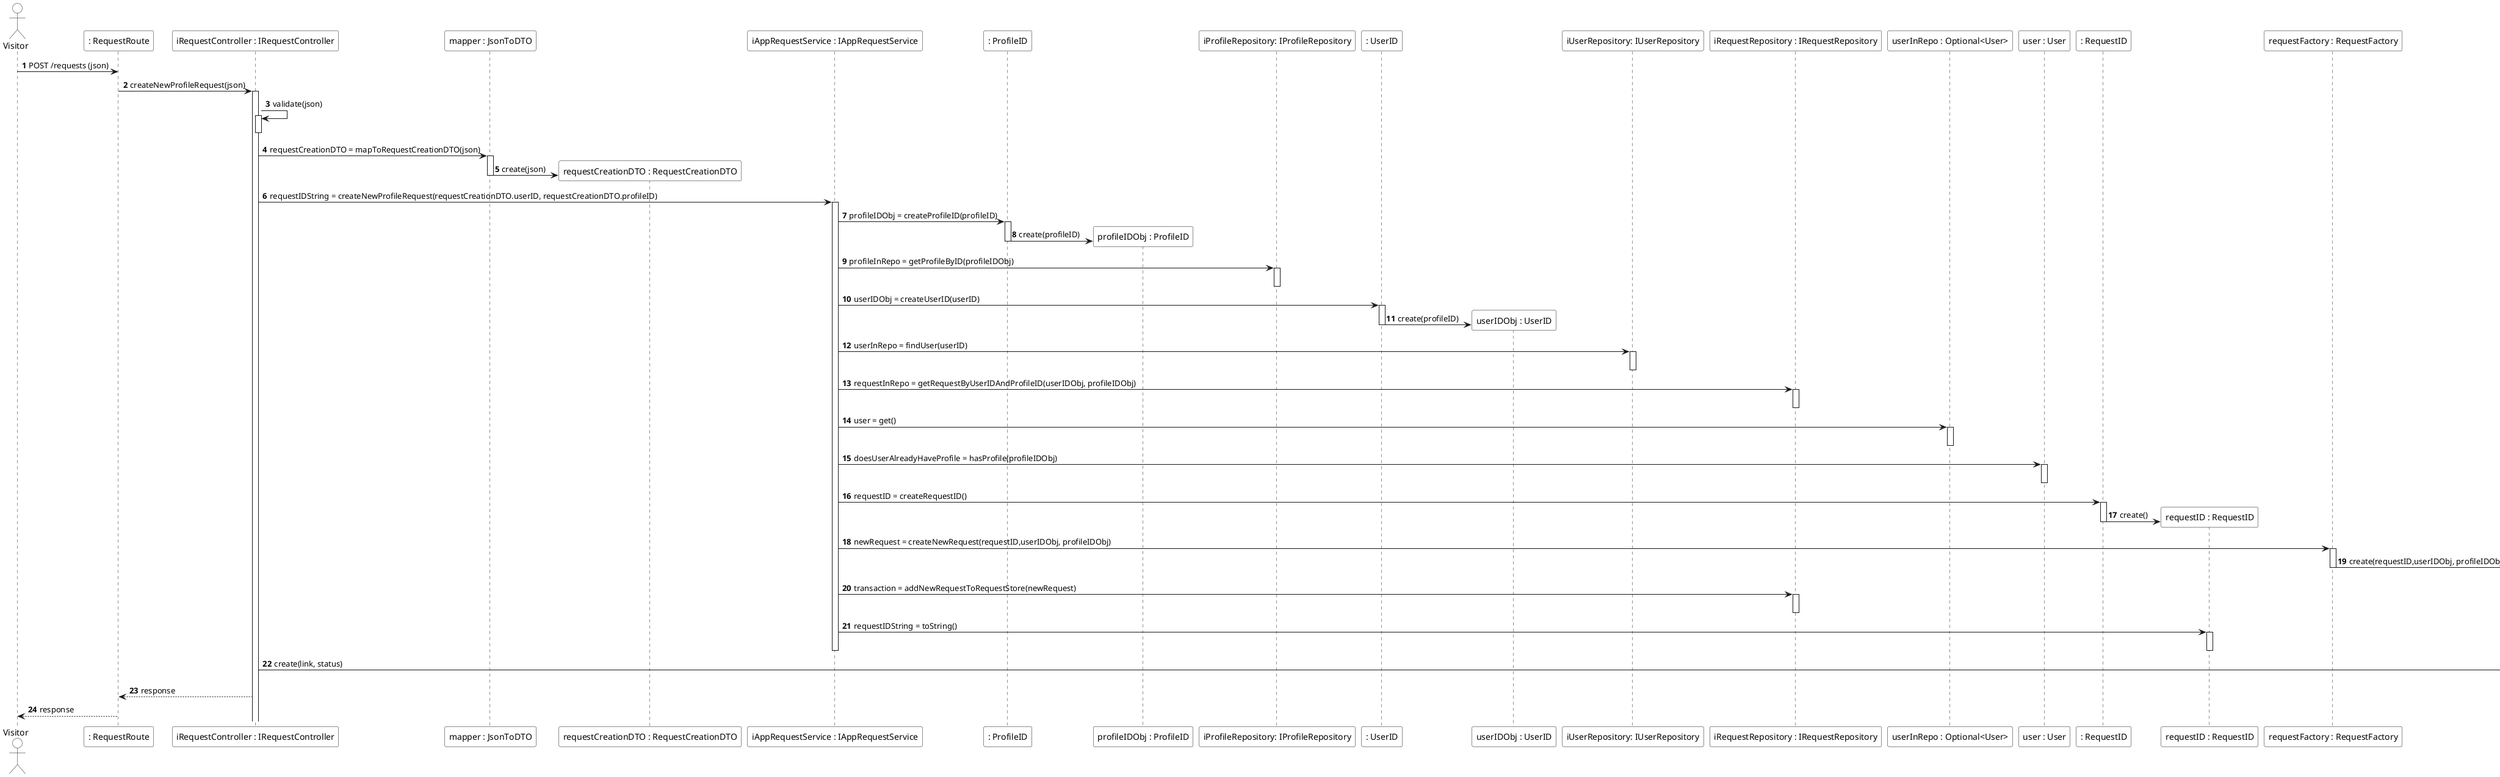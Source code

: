 @startuml
autonumber
actor Visitor #FFFFFF
participant ": RequestRoute" #FFFFFF
participant "iRequestController : IRequestController" #FFFFFF
participant "mapper : JsonToDTO" #FFFFFF



Visitor -> ": RequestRoute" : POST /requests (json)
": RequestRoute" -> "iRequestController : IRequestController" ++ : createNewProfileRequest(json)

"iRequestController : IRequestController" -> "iRequestController : IRequestController" ++-- : validate(json)

"iRequestController : IRequestController" -> "mapper : JsonToDTO" ++ : requestCreationDTO = mapToRequestCreationDTO(json)

create participant "requestCreationDTO : RequestCreationDTO" #FFFFFF
"mapper : JsonToDTO" -> "requestCreationDTO : RequestCreationDTO" -- : create(json)

participant "iAppRequestService : IAppRequestService" #FFFFFF

"iRequestController : IRequestController" -> "iAppRequestService : IAppRequestService" ++ : requestIDString = createNewProfileRequest(requestCreationDTO.userID, requestCreationDTO.profileID)

participant ": ProfileID" #FFFFFF
"iAppRequestService : IAppRequestService" -> ": ProfileID" ++ :profileIDObj = createProfileID(profileID)
create participant "profileIDObj : ProfileID" #FFFFFF
": ProfileID" -> "profileIDObj : ProfileID" -- : create(profileID)

participant "iProfileRepository: IProfileRepository" #FFFFFF
"iAppRequestService : IAppRequestService" -> "iProfileRepository: IProfileRepository" ++:profileInRepo = getProfileByID(profileIDObj)
deactivate


participant ": UserID" #FFFFFF
"iAppRequestService : IAppRequestService" -> ": UserID" ++ :userIDObj = createUserID(userID)
create participant "userIDObj : UserID" #FFFFFF
": UserID" -> "userIDObj : UserID" -- : create(profileID)

participant "iUserRepository: IUserRepository" #FFFFFF
"iAppRequestService : IAppRequestService" -> "iUserRepository: IUserRepository" ++ : userInRepo = findUser(userID)
deactivate

participant "iRequestRepository : IRequestRepository" #FFFFFF
"iAppRequestService : IAppRequestService" -> "iRequestRepository : IRequestRepository" ++ : requestInRepo = getRequestByUserIDAndProfileID(userIDObj, profileIDObj)
deactivate


participant "userInRepo : Optional<User>" #FFFFFF
"iAppRequestService : IAppRequestService" -> "userInRepo : Optional<User>" ++ : user = get()
deactivate

participant "user : User" #FFFFFF
"iAppRequestService : IAppRequestService" -> "user : User" ++ : doesUserAlreadyHaveProfile = hasProfile(profileIDObj)
deactivate

participant ": RequestID" #FFFFFF
"iAppRequestService : IAppRequestService" -> ": RequestID" ++ :requestID = createRequestID()
create participant "requestID : RequestID" #FFFFFF
": RequestID" -> "requestID : RequestID" -- : create()

participant "requestFactory : RequestFactory" #FFFFFF
"iAppRequestService : IAppRequestService" -> "requestFactory : RequestFactory" ++ : newRequest = createNewRequest(requestID,userIDObj, profileIDObj)
create participant "newRequest : Request" #FFFFFF
"requestFactory : RequestFactory" -> "newRequest : Request"  -- : create(requestID,userIDObj, profileIDObj)

"iAppRequestService : IAppRequestService" -> "iRequestRepository : IRequestRepository" ++ : transaction = addNewRequestToRequestStore(newRequest)
deactivate

"iAppRequestService : IAppRequestService" -> "requestID : RequestID" ++--: requestIDString = toString()
deactivate "requestID : RequestID"

create participant "response : ResponseEntity<Object>" #FFFFFF
"iRequestController : IRequestController" -> "response : ResponseEntity<Object>" ++ : create(link, status)

"iRequestController : IRequestController" --> ": RequestRoute" : response

": RequestRoute" --> Visitor : response

@enduml